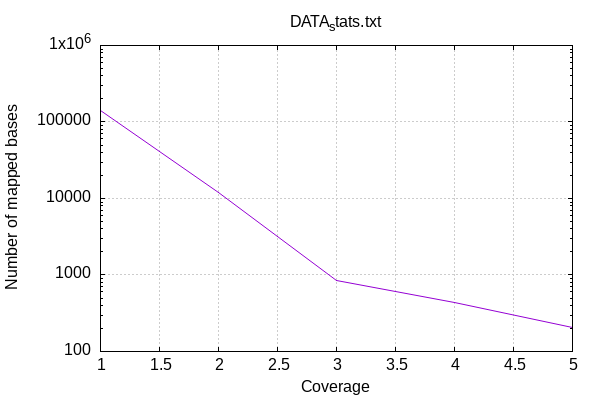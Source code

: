 
            set terminal png size 600,400 truecolor
            set output "DATA_stats-coverage.png"
            set grid xtics ytics y2tics back lc rgb "#cccccc"
            set ylabel "Number of mapped bases"
            set xlabel "Coverage"
            set log y
            set style fill solid border -1
            set title "DATA_stats.txt"
            set xrange [:5]
            plot '-' with lines notitle
        1	141896
2	12155
3	857
4	443
5	205
6	93
7	55
8	15
9	22
10	10
14	20
15	6
16	2
17	21
18	24
end
